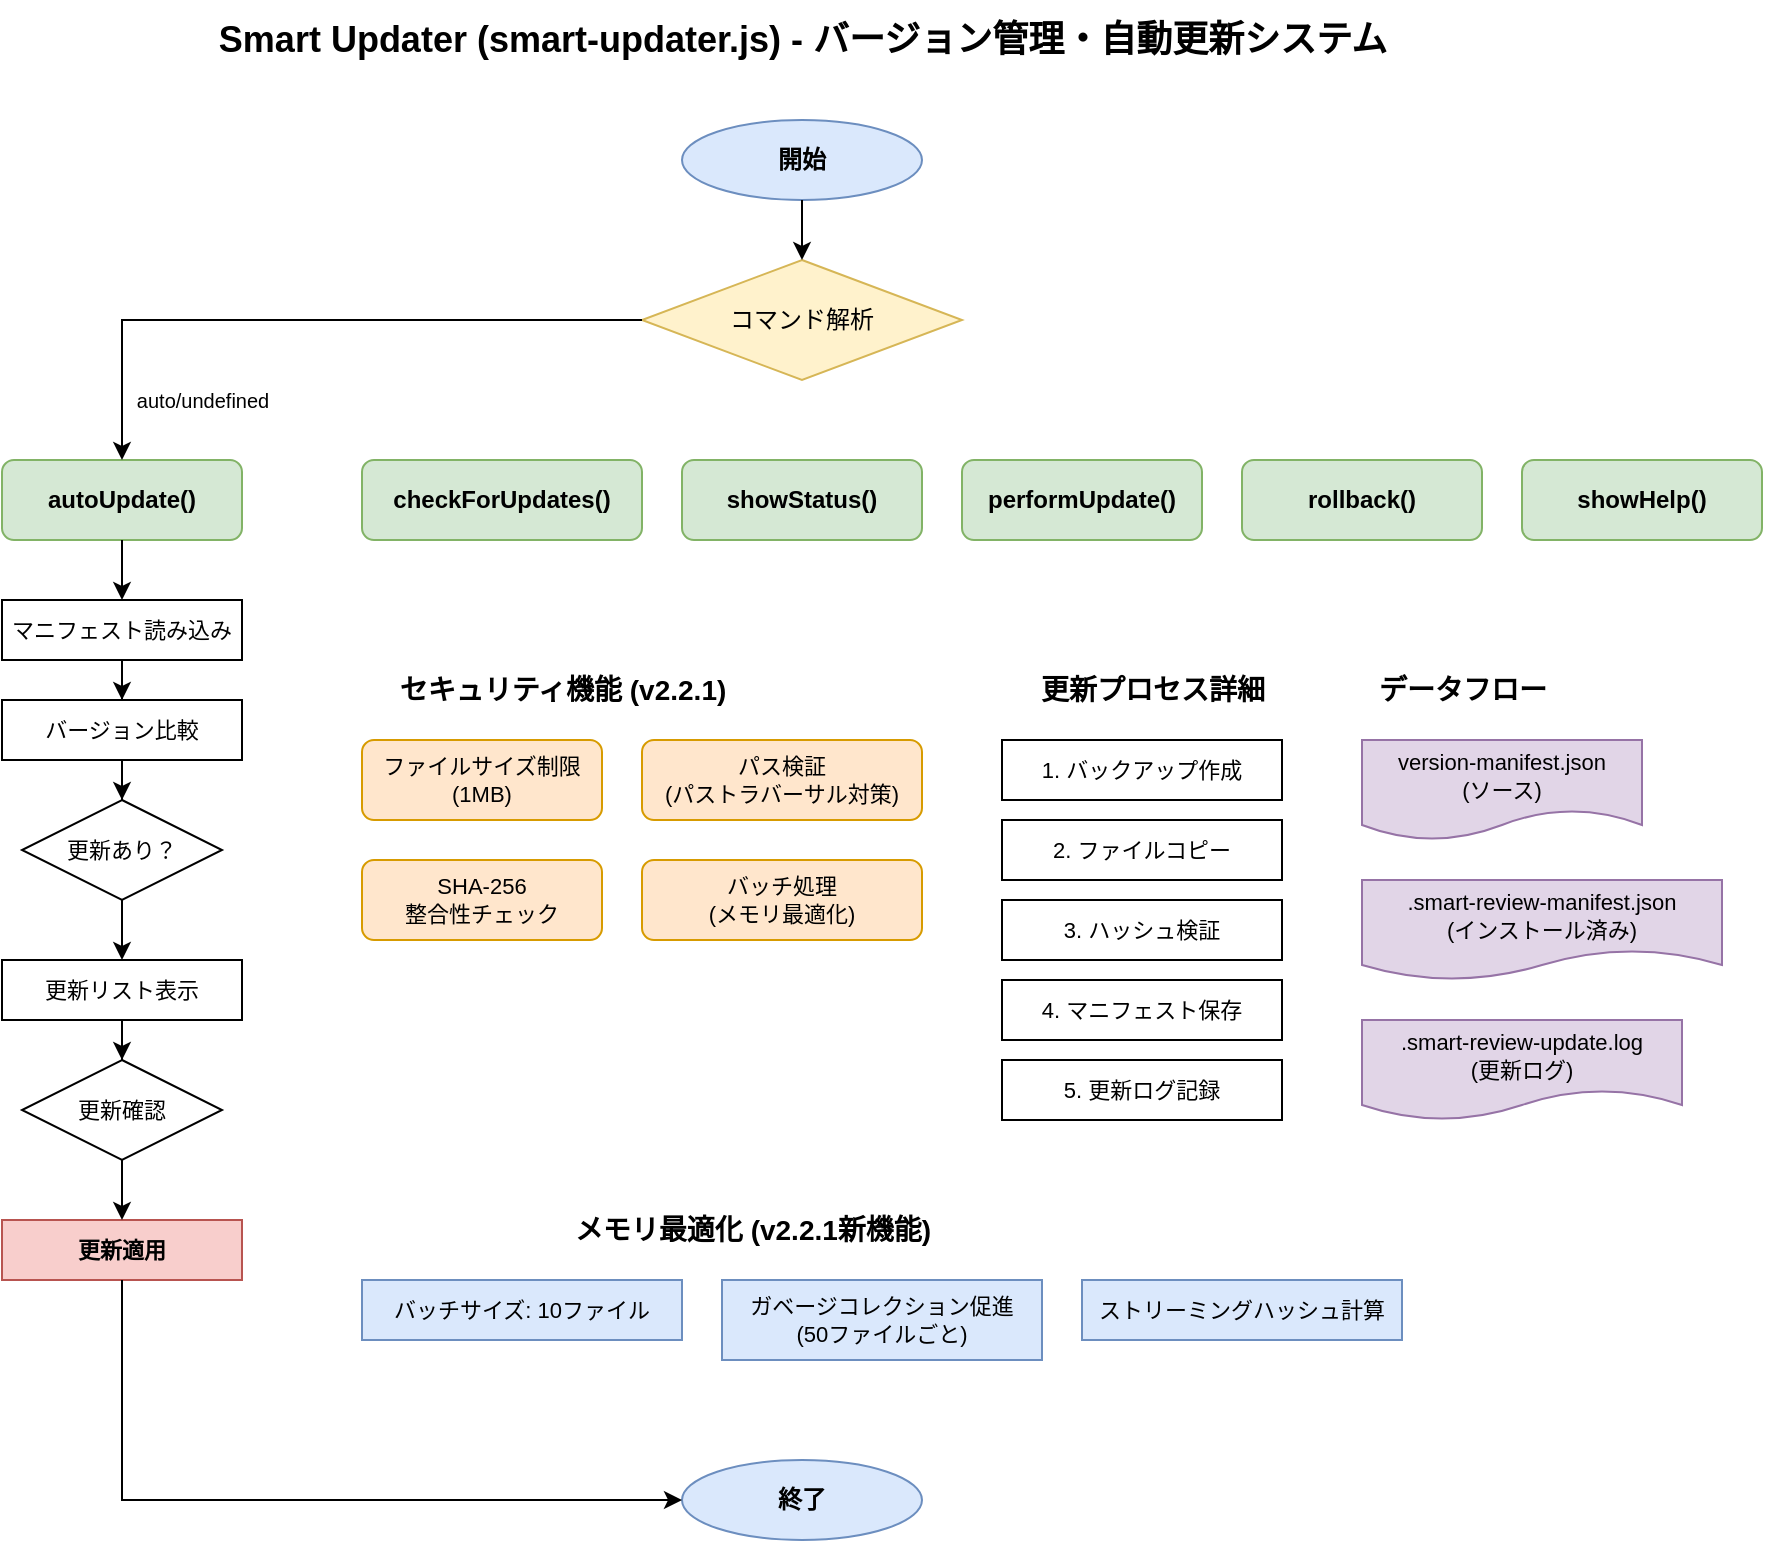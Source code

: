 <?xml version="1.0" encoding="UTF-8"?>
<mxfile version="21.0.0" type="device">
  <diagram name="Smart Updater Flow" id="smart-updater-process">
    <mxGraphModel dx="1434" dy="798" grid="1" gridSize="10" guides="1" tooltips="1" connect="1" arrows="1" fold="1" page="1" pageScale="1" pageWidth="1200" pageHeight="1000" math="0" shadow="0">
      <root>
        <mxCell id="0" />
        <mxCell id="1" parent="0" />
        
        <!-- Title -->
        <mxCell id="title" value="Smart Updater (smart-updater.js) - バージョン管理・自動更新システム" style="text;html=1;align=center;verticalAlign=middle;resizable=0;points=[];autosize=1;strokeColor=none;fillColor=none;fontSize=18;fontStyle=1" vertex="1" parent="1">
          <mxGeometry x="300" y="20" width="600" height="40" as="geometry" />
        </mxCell>
        
        <!-- Start -->
        <mxCell id="start" value="開始" style="ellipse;whiteSpace=wrap;html=1;fillColor=#dae8fc;strokeColor=#6c8ebf;fontSize=12;fontStyle=1" vertex="1" parent="1">
          <mxGeometry x="540" y="80" width="120" height="40" as="geometry" />
        </mxCell>
        
        <!-- Command Check -->
        <mxCell id="cmd-check" value="コマンド解析" style="rhombus;whiteSpace=wrap;html=1;fillColor=#fff2cc;strokeColor=#d6b656;fontSize=12" vertex="1" parent="1">
          <mxGeometry x="520" y="150" width="160" height="60" as="geometry" />
        </mxCell>
        
        <!-- Auto Update Path -->
        <mxCell id="auto-update" value="autoUpdate()" style="rounded=1;whiteSpace=wrap;html=1;fillColor=#d5e8d4;strokeColor=#82b366;fontSize=12;fontStyle=1" vertex="1" parent="1">
          <mxGeometry x="200" y="250" width="120" height="40" as="geometry" />
        </mxCell>
        
        <mxCell id="load-manifest" value="マニフェスト読み込み" style="rounded=0;whiteSpace=wrap;html=1;fontSize=11" vertex="1" parent="1">
          <mxGeometry x="200" y="320" width="120" height="30" as="geometry" />
        </mxCell>
        
        <mxCell id="compare-versions" value="バージョン比較" style="rounded=0;whiteSpace=wrap;html=1;fontSize=11" vertex="1" parent="1">
          <mxGeometry x="200" y="370" width="120" height="30" as="geometry" />
        </mxCell>
        
        <mxCell id="updates-check" value="更新あり？" style="rhombus;whiteSpace=wrap;html=1;fontSize=11" vertex="1" parent="1">
          <mxGeometry x="210" y="420" width="100" height="50" as="geometry" />
        </mxCell>
        
        <mxCell id="display-updates" value="更新リスト表示" style="rounded=0;whiteSpace=wrap;html=1;fontSize=11" vertex="1" parent="1">
          <mxGeometry x="200" y="500" width="120" height="30" as="geometry" />
        </mxCell>
        
        <mxCell id="confirm-update" value="更新確認" style="rhombus;whiteSpace=wrap;html=1;fontSize=11" vertex="1" parent="1">
          <mxGeometry x="210" y="550" width="100" height="50" as="geometry" />
        </mxCell>
        
        <mxCell id="apply-updates" value="更新適用" style="rounded=0;whiteSpace=wrap;html=1;fillColor=#f8cecc;strokeColor=#b85450;fontSize=11;fontStyle=1" vertex="1" parent="1">
          <mxGeometry x="200" y="630" width="120" height="30" as="geometry" />
        </mxCell>
        
        <!-- Check Only Path -->
        <mxCell id="check-only" value="checkForUpdates()" style="rounded=1;whiteSpace=wrap;html=1;fillColor=#d5e8d4;strokeColor=#82b366;fontSize=12;fontStyle=1" vertex="1" parent="1">
          <mxGeometry x="380" y="250" width="140" height="40" as="geometry" />
        </mxCell>
        
        <!-- Status Path -->
        <mxCell id="show-status" value="showStatus()" style="rounded=1;whiteSpace=wrap;html=1;fillColor=#d5e8d4;strokeColor=#82b366;fontSize=12;fontStyle=1" vertex="1" parent="1">
          <mxGeometry x="540" y="250" width="120" height="40" as="geometry" />
        </mxCell>
        
        <!-- Update Path -->
        <mxCell id="perform-update" value="performUpdate()" style="rounded=1;whiteSpace=wrap;html=1;fillColor=#d5e8d4;strokeColor=#82b366;fontSize=12;fontStyle=1" vertex="1" parent="1">
          <mxGeometry x="680" y="250" width="120" height="40" as="geometry" />
        </mxCell>
        
        <!-- Rollback Path -->
        <mxCell id="rollback" value="rollback()" style="rounded=1;whiteSpace=wrap;html=1;fillColor=#d5e8d4;strokeColor=#82b366;fontSize=12;fontStyle=1" vertex="1" parent="1">
          <mxGeometry x="820" y="250" width="120" height="40" as="geometry" />
        </mxCell>
        
        <!-- Help Path -->
        <mxCell id="show-help" value="showHelp()" style="rounded=1;whiteSpace=wrap;html=1;fillColor=#d5e8d4;strokeColor=#82b366;fontSize=12;fontStyle=1" vertex="1" parent="1">
          <mxGeometry x="960" y="250" width="120" height="40" as="geometry" />
        </mxCell>
        
        <!-- Security Features -->
        <mxCell id="security-title" value="セキュリティ機能 (v2.2.1)" style="text;html=1;align=center;verticalAlign=middle;resizable=0;points=[];autosize=1;strokeColor=none;fillColor=none;fontSize=14;fontStyle=1" vertex="1" parent="1">
          <mxGeometry x="380" y="350" width="200" height="30" as="geometry" />
        </mxCell>
        
        <mxCell id="file-size-check" value="ファイルサイズ制限&#xa;(1MB)" style="rounded=1;whiteSpace=wrap;html=1;fillColor=#ffe6cc;strokeColor=#d79b00;fontSize=11" vertex="1" parent="1">
          <mxGeometry x="380" y="390" width="120" height="40" as="geometry" />
        </mxCell>
        
        <mxCell id="path-validation" value="パス検証&#xa;(パストラバーサル対策)" style="rounded=1;whiteSpace=wrap;html=1;fillColor=#ffe6cc;strokeColor=#d79b00;fontSize=11" vertex="1" parent="1">
          <mxGeometry x="520" y="390" width="140" height="40" as="geometry" />
        </mxCell>
        
        <mxCell id="hash-verification" value="SHA-256&#xa;整合性チェック" style="rounded=1;whiteSpace=wrap;html=1;fillColor=#ffe6cc;strokeColor=#d79b00;fontSize=11" vertex="1" parent="1">
          <mxGeometry x="380" y="450" width="120" height="40" as="geometry" />
        </mxCell>
        
        <mxCell id="batch-processing" value="バッチ処理&#xa;(メモリ最適化)" style="rounded=1;whiteSpace=wrap;html=1;fillColor=#ffe6cc;strokeColor=#d79b00;fontSize=11" vertex="1" parent="1">
          <mxGeometry x="520" y="450" width="140" height="40" as="geometry" />
        </mxCell>
        
        <!-- Update Process Details -->
        <mxCell id="update-title" value="更新プロセス詳細" style="text;html=1;align=center;verticalAlign=middle;resizable=0;points=[];autosize=1;strokeColor=none;fillColor=none;fontSize=14;fontStyle=1" vertex="1" parent="1">
          <mxGeometry x="700" y="350" width="150" height="30" as="geometry" />
        </mxCell>
        
        <mxCell id="backup-create" value="1. バックアップ作成" style="rounded=0;whiteSpace=wrap;html=1;fontSize=11" vertex="1" parent="1">
          <mxGeometry x="700" y="390" width="140" height="30" as="geometry" />
        </mxCell>
        
        <mxCell id="copy-files" value="2. ファイルコピー" style="rounded=0;whiteSpace=wrap;html=1;fontSize=11" vertex="1" parent="1">
          <mxGeometry x="700" y="430" width="140" height="30" as="geometry" />
        </mxCell>
        
        <mxCell id="verify-hash" value="3. ハッシュ検証" style="rounded=0;whiteSpace=wrap;html=1;fontSize=11" vertex="1" parent="1">
          <mxGeometry x="700" y="470" width="140" height="30" as="geometry" />
        </mxCell>
        
        <mxCell id="save-manifest" value="4. マニフェスト保存" style="rounded=0;whiteSpace=wrap;html=1;fontSize=11" vertex="1" parent="1">
          <mxGeometry x="700" y="510" width="140" height="30" as="geometry" />
        </mxCell>
        
        <mxCell id="log-update" value="5. 更新ログ記録" style="rounded=0;whiteSpace=wrap;html=1;fontSize=11" vertex="1" parent="1">
          <mxGeometry x="700" y="550" width="140" height="30" as="geometry" />
        </mxCell>
        
        <!-- Data Flow -->
        <mxCell id="data-title" value="データフロー" style="text;html=1;align=center;verticalAlign=middle;resizable=0;points=[];autosize=1;strokeColor=none;fillColor=none;fontSize=14;fontStyle=1" vertex="1" parent="1">
          <mxGeometry x="880" y="350" width="100" height="30" as="geometry" />
        </mxCell>
        
        <mxCell id="source-manifest" value="version-manifest.json&#xa;(ソース)" style="shape=document;whiteSpace=wrap;html=1;boundedLbl=1;fillColor=#e1d5e7;strokeColor=#9673a6;fontSize=11" vertex="1" parent="1">
          <mxGeometry x="880" y="390" width="140" height="50" as="geometry" />
        </mxCell>
        
        <mxCell id="installed-manifest" value=".smart-review-manifest.json&#xa;(インストール済み)" style="shape=document;whiteSpace=wrap;html=1;boundedLbl=1;fillColor=#e1d5e7;strokeColor=#9673a6;fontSize=11" vertex="1" parent="1">
          <mxGeometry x="880" y="460" width="180" height="50" as="geometry" />
        </mxCell>
        
        <mxCell id="update-log" value=".smart-review-update.log&#xa;(更新ログ)" style="shape=document;whiteSpace=wrap;html=1;boundedLbl=1;fillColor=#e1d5e7;strokeColor=#9673a6;fontSize=11" vertex="1" parent="1">
          <mxGeometry x="880" y="530" width="160" height="50" as="geometry" />
        </mxCell>
        
        <!-- Memory Optimization -->
        <mxCell id="memory-title" value="メモリ最適化 (v2.2.1新機能)" style="text;html=1;align=center;verticalAlign=middle;resizable=0;points=[];autosize=1;strokeColor=none;fillColor=none;fontSize=14;fontStyle=1" vertex="1" parent="1">
          <mxGeometry x="450" y="620" width="250" height="30" as="geometry" />
        </mxCell>
        
        <mxCell id="batch-size" value="バッチサイズ: 10ファイル" style="rounded=0;whiteSpace=wrap;html=1;fillColor=#dae8fc;strokeColor=#6c8ebf;fontSize=11" vertex="1" parent="1">
          <mxGeometry x="380" y="660" width="160" height="30" as="geometry" />
        </mxCell>
        
        <mxCell id="gc-promotion" value="ガベージコレクション促進&#xa;(50ファイルごと)" style="rounded=0;whiteSpace=wrap;html=1;fillColor=#dae8fc;strokeColor=#6c8ebf;fontSize=11" vertex="1" parent="1">
          <mxGeometry x="560" y="660" width="160" height="40" as="geometry" />
        </mxCell>
        
        <mxCell id="streaming-hash" value="ストリーミングハッシュ計算" style="rounded=0;whiteSpace=wrap;html=1;fillColor=#dae8fc;strokeColor=#6c8ebf;fontSize=11" vertex="1" parent="1">
          <mxGeometry x="740" y="660" width="160" height="30" as="geometry" />
        </mxCell>
        
        <!-- Arrows -->
        <mxCell id="arrow1" style="edgeStyle=orthogonalEdgeStyle;rounded=0;orthogonalLoop=1;jettySize=auto;html=1;" edge="1" parent="1" source="start" target="cmd-check">
          <mxGeometry relative="1" as="geometry" />
        </mxCell>
        
        <mxCell id="arrow2" style="edgeStyle=orthogonalEdgeStyle;rounded=0;orthogonalLoop=1;jettySize=auto;html=1;" edge="1" parent="1" source="cmd-check" target="auto-update">
          <mxGeometry relative="1" as="geometry">
            <mxPoint x="260" y="210" as="targetPoint" />
            <Array as="points">
              <mxPoint x="260" y="180" />
            </Array>
          </mxGeometry>
        </mxCell>
        
        <mxCell id="label-auto" value="auto/undefined" style="text;html=1;align=center;verticalAlign=middle;resizable=0;points=[];autosize=1;strokeColor=none;fillColor=none;fontSize=10" vertex="1" parent="1">
          <mxGeometry x="250" y="210" width="100" height="20" as="geometry" />
        </mxCell>
        
        <mxCell id="arrow3" style="edgeStyle=orthogonalEdgeStyle;rounded=0;orthogonalLoop=1;jettySize=auto;html=1;" edge="1" parent="1" source="auto-update" target="load-manifest">
          <mxGeometry relative="1" as="geometry" />
        </mxCell>
        
        <mxCell id="arrow4" style="edgeStyle=orthogonalEdgeStyle;rounded=0;orthogonalLoop=1;jettySize=auto;html=1;" edge="1" parent="1" source="load-manifest" target="compare-versions">
          <mxGeometry relative="1" as="geometry" />
        </mxCell>
        
        <mxCell id="arrow5" style="edgeStyle=orthogonalEdgeStyle;rounded=0;orthogonalLoop=1;jettySize=auto;html=1;" edge="1" parent="1" source="compare-versions" target="updates-check">
          <mxGeometry relative="1" as="geometry" />
        </mxCell>
        
        <mxCell id="arrow6" style="edgeStyle=orthogonalEdgeStyle;rounded=0;orthogonalLoop=1;jettySize=auto;html=1;" edge="1" parent="1" source="updates-check" target="display-updates">
          <mxGeometry relative="1" as="geometry" />
        </mxCell>
        
        <mxCell id="arrow7" style="edgeStyle=orthogonalEdgeStyle;rounded=0;orthogonalLoop=1;jettySize=auto;html=1;" edge="1" parent="1" source="display-updates" target="confirm-update">
          <mxGeometry relative="1" as="geometry" />
        </mxCell>
        
        <mxCell id="arrow8" style="edgeStyle=orthogonalEdgeStyle;rounded=0;orthogonalLoop=1;jettySize=auto;html=1;" edge="1" parent="1" source="confirm-update" target="apply-updates">
          <mxGeometry relative="1" as="geometry" />
        </mxCell>
        
        <!-- End -->
        <mxCell id="end" value="終了" style="ellipse;whiteSpace=wrap;html=1;fillColor=#dae8fc;strokeColor=#6c8ebf;fontSize=12;fontStyle=1" vertex="1" parent="1">
          <mxGeometry x="540" y="750" width="120" height="40" as="geometry" />
        </mxCell>
        
        <mxCell id="arrow-end" style="edgeStyle=orthogonalEdgeStyle;rounded=0;orthogonalLoop=1;jettySize=auto;html=1;" edge="1" parent="1" source="apply-updates" target="end">
          <mxGeometry relative="1" as="geometry">
            <Array as="points">
              <mxPoint x="260" y="770" />
            </Array>
          </mxGeometry>
        </mxCell>
        
      </root>
    </mxGraphModel>
  </diagram>
</mxfile>